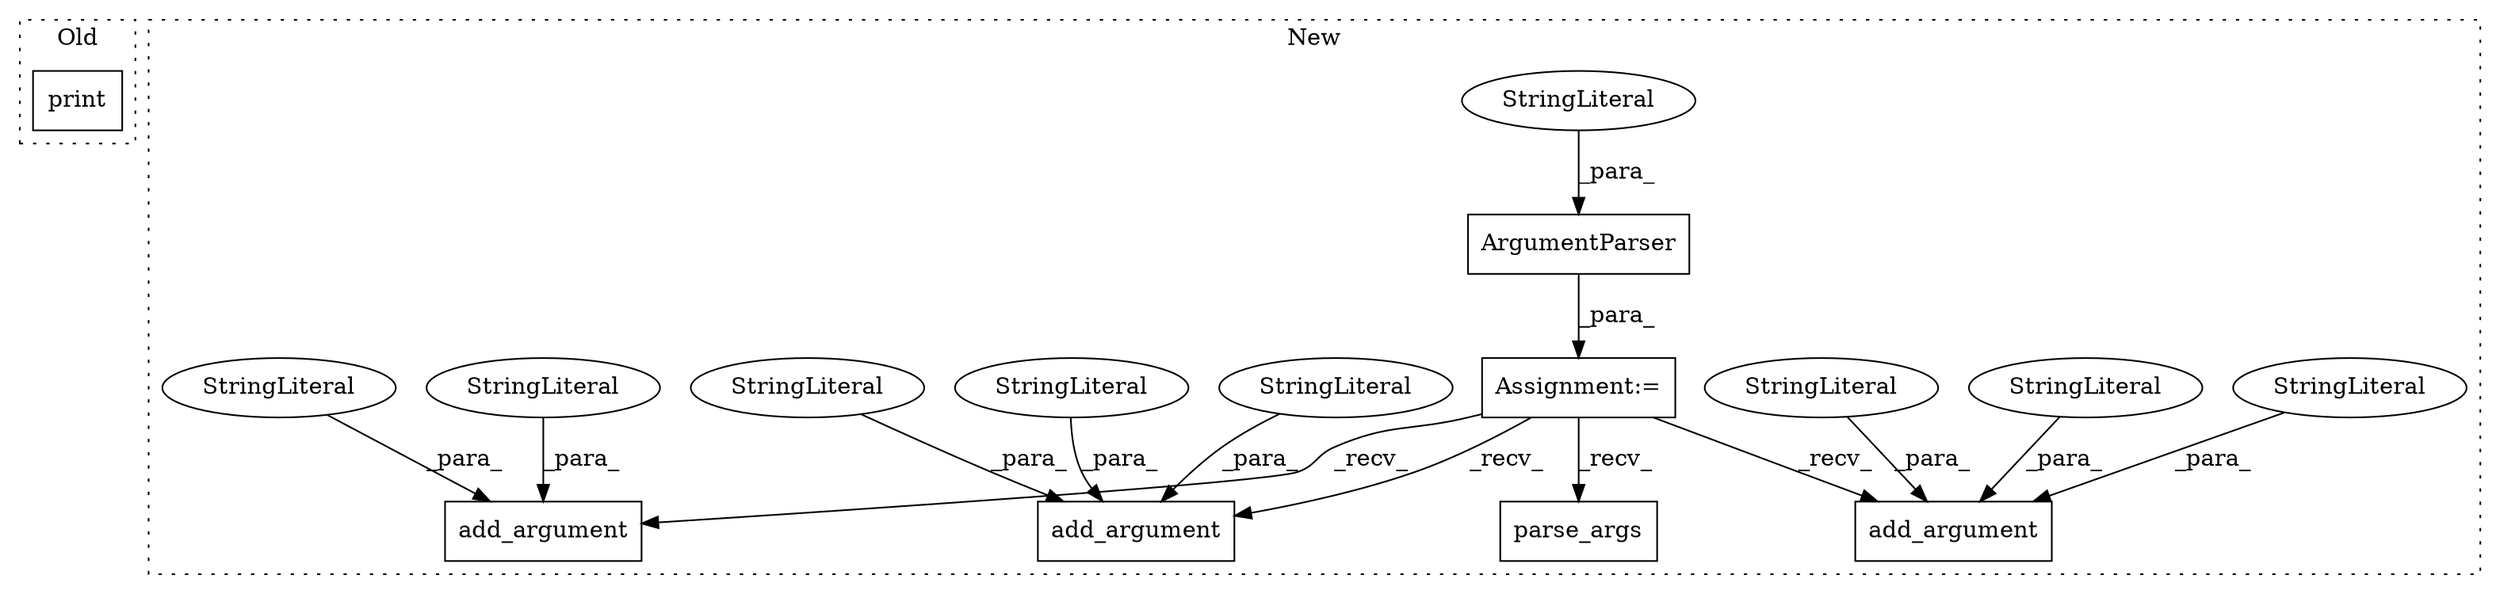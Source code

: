 digraph G {
subgraph cluster0 {
1 [label="print" a="32" s="1416,1464" l="6,1" shape="box"];
label = "Old";
style="dotted";
}
subgraph cluster1 {
2 [label="add_argument" a="32" s="974,1056" l="13,1" shape="box"];
3 [label="StringLiteral" a="45" s="1019" l="37" shape="ellipse"];
4 [label="StringLiteral" a="45" s="987" l="10" shape="ellipse"];
5 [label="StringLiteral" a="45" s="1010" l="8" shape="ellipse"];
6 [label="ArgumentParser" a="32" s="727,748" l="15,1" shape="box"];
7 [label="parse_args" a="32" s="1075" l="12" shape="box"];
8 [label="Assignment:=" a="7" s="717" l="1" shape="box"];
9 [label="add_argument" a="32" s="762,857" l="13,1" shape="box"];
10 [label="StringLiteral" a="45" s="742" l="6" shape="ellipse"];
11 [label="add_argument" a="32" s="871,960" l="13,1" shape="box"];
12 [label="StringLiteral" a="45" s="810" l="47" shape="ellipse"];
13 [label="StringLiteral" a="45" s="794" l="15" shape="ellipse"];
14 [label="StringLiteral" a="45" s="884" l="8" shape="ellipse"];
15 [label="StringLiteral" a="45" s="775" l="11" shape="ellipse"];
16 [label="StringLiteral" a="45" s="910" l="50" shape="ellipse"];
label = "New";
style="dotted";
}
3 -> 2 [label="_para_"];
4 -> 2 [label="_para_"];
5 -> 2 [label="_para_"];
6 -> 8 [label="_para_"];
8 -> 2 [label="_recv_"];
8 -> 7 [label="_recv_"];
8 -> 9 [label="_recv_"];
8 -> 11 [label="_recv_"];
10 -> 6 [label="_para_"];
12 -> 9 [label="_para_"];
13 -> 9 [label="_para_"];
14 -> 11 [label="_para_"];
15 -> 9 [label="_para_"];
16 -> 11 [label="_para_"];
}